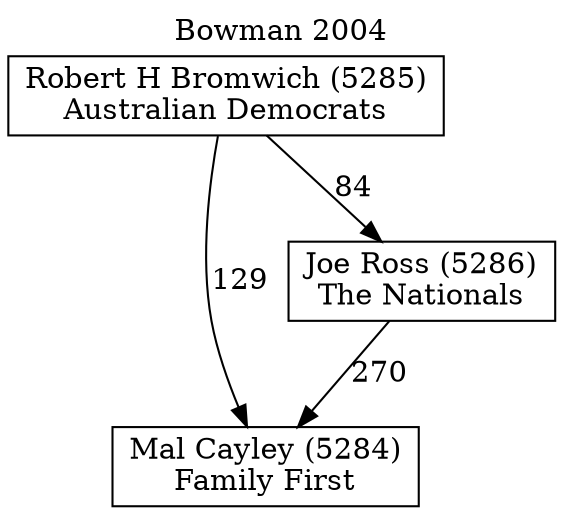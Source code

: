 // House preference flow
digraph "Mal Cayley (5284)_Bowman_2004" {
	graph [label="Bowman 2004" labelloc=t mclimit=10]
	node [shape=box]
	"Mal Cayley (5284)" [label="Mal Cayley (5284)
Family First"]
	"Joe Ross (5286)" [label="Joe Ross (5286)
The Nationals"]
	"Robert H Bromwich (5285)" [label="Robert H Bromwich (5285)
Australian Democrats"]
	"Joe Ross (5286)" -> "Mal Cayley (5284)" [label=270]
	"Robert H Bromwich (5285)" -> "Joe Ross (5286)" [label=84]
	"Robert H Bromwich (5285)" -> "Mal Cayley (5284)" [label=129]
}
